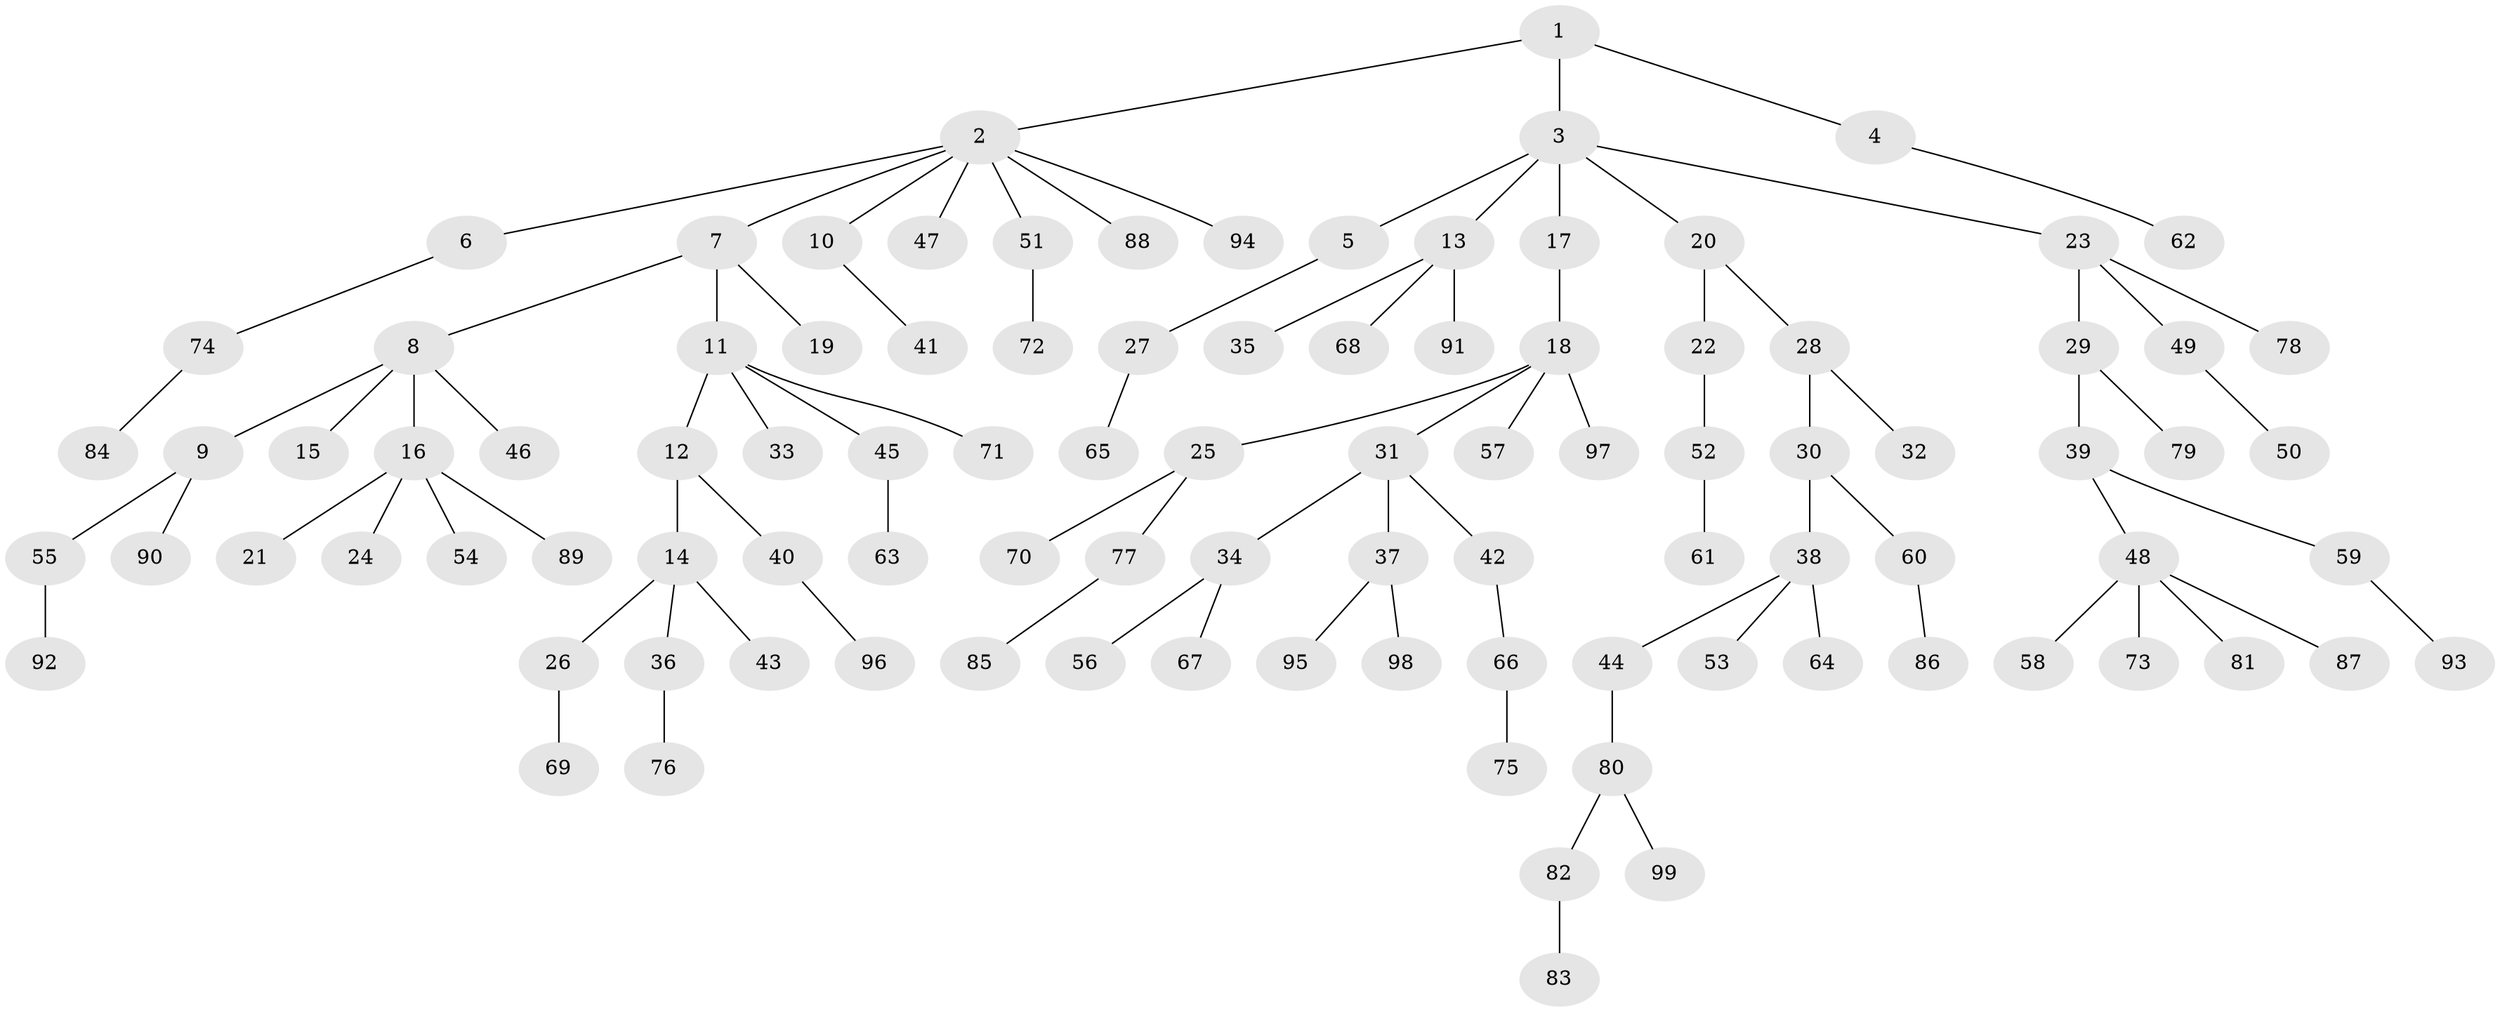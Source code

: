 // coarse degree distribution, {3: 0.26666666666666666, 5: 0.03333333333333333, 1: 0.43333333333333335, 2: 0.26666666666666666}
// Generated by graph-tools (version 1.1) at 2025/51/03/04/25 22:51:48]
// undirected, 99 vertices, 98 edges
graph export_dot {
  node [color=gray90,style=filled];
  1;
  2;
  3;
  4;
  5;
  6;
  7;
  8;
  9;
  10;
  11;
  12;
  13;
  14;
  15;
  16;
  17;
  18;
  19;
  20;
  21;
  22;
  23;
  24;
  25;
  26;
  27;
  28;
  29;
  30;
  31;
  32;
  33;
  34;
  35;
  36;
  37;
  38;
  39;
  40;
  41;
  42;
  43;
  44;
  45;
  46;
  47;
  48;
  49;
  50;
  51;
  52;
  53;
  54;
  55;
  56;
  57;
  58;
  59;
  60;
  61;
  62;
  63;
  64;
  65;
  66;
  67;
  68;
  69;
  70;
  71;
  72;
  73;
  74;
  75;
  76;
  77;
  78;
  79;
  80;
  81;
  82;
  83;
  84;
  85;
  86;
  87;
  88;
  89;
  90;
  91;
  92;
  93;
  94;
  95;
  96;
  97;
  98;
  99;
  1 -- 2;
  1 -- 3;
  1 -- 4;
  2 -- 6;
  2 -- 7;
  2 -- 10;
  2 -- 47;
  2 -- 51;
  2 -- 88;
  2 -- 94;
  3 -- 5;
  3 -- 13;
  3 -- 17;
  3 -- 20;
  3 -- 23;
  4 -- 62;
  5 -- 27;
  6 -- 74;
  7 -- 8;
  7 -- 11;
  7 -- 19;
  8 -- 9;
  8 -- 15;
  8 -- 16;
  8 -- 46;
  9 -- 55;
  9 -- 90;
  10 -- 41;
  11 -- 12;
  11 -- 33;
  11 -- 45;
  11 -- 71;
  12 -- 14;
  12 -- 40;
  13 -- 35;
  13 -- 68;
  13 -- 91;
  14 -- 26;
  14 -- 36;
  14 -- 43;
  16 -- 21;
  16 -- 24;
  16 -- 54;
  16 -- 89;
  17 -- 18;
  18 -- 25;
  18 -- 31;
  18 -- 57;
  18 -- 97;
  20 -- 22;
  20 -- 28;
  22 -- 52;
  23 -- 29;
  23 -- 49;
  23 -- 78;
  25 -- 70;
  25 -- 77;
  26 -- 69;
  27 -- 65;
  28 -- 30;
  28 -- 32;
  29 -- 39;
  29 -- 79;
  30 -- 38;
  30 -- 60;
  31 -- 34;
  31 -- 37;
  31 -- 42;
  34 -- 56;
  34 -- 67;
  36 -- 76;
  37 -- 95;
  37 -- 98;
  38 -- 44;
  38 -- 53;
  38 -- 64;
  39 -- 48;
  39 -- 59;
  40 -- 96;
  42 -- 66;
  44 -- 80;
  45 -- 63;
  48 -- 58;
  48 -- 73;
  48 -- 81;
  48 -- 87;
  49 -- 50;
  51 -- 72;
  52 -- 61;
  55 -- 92;
  59 -- 93;
  60 -- 86;
  66 -- 75;
  74 -- 84;
  77 -- 85;
  80 -- 82;
  80 -- 99;
  82 -- 83;
}
